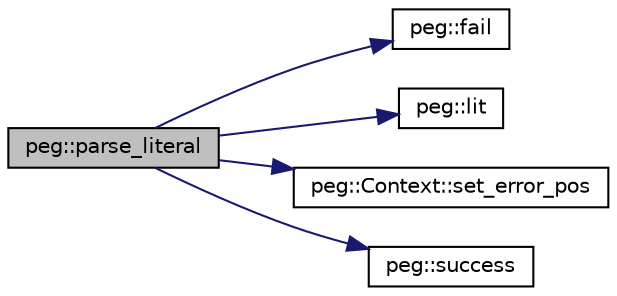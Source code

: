 digraph "peg::parse_literal"
{
 // LATEX_PDF_SIZE
  edge [fontname="Helvetica",fontsize="10",labelfontname="Helvetica",labelfontsize="10"];
  node [fontname="Helvetica",fontsize="10",shape=record];
  rankdir="LR";
  Node1 [label="peg::parse_literal",height=0.2,width=0.4,color="black", fillcolor="grey75", style="filled", fontcolor="black",tooltip=" "];
  Node1 -> Node2 [color="midnightblue",fontsize="10",style="solid",fontname="Helvetica"];
  Node2 [label="peg::fail",height=0.2,width=0.4,color="black", fillcolor="white", style="filled",URL="$namespacepeg.html#a3cd828a67fc649f6f2d8aca875589a7f",tooltip=" "];
  Node1 -> Node3 [color="midnightblue",fontsize="10",style="solid",fontname="Helvetica"];
  Node3 [label="peg::lit",height=0.2,width=0.4,color="black", fillcolor="white", style="filled",URL="$namespacepeg.html#a3516b1cb4146d4f6c011711a27fcbee5",tooltip=" "];
  Node1 -> Node4 [color="midnightblue",fontsize="10",style="solid",fontname="Helvetica"];
  Node4 [label="peg::Context::set_error_pos",height=0.2,width=0.4,color="black", fillcolor="white", style="filled",URL="$classpeg_1_1Context.html#a81867f31527b6d2cad82f8028236dec4",tooltip=" "];
  Node1 -> Node5 [color="midnightblue",fontsize="10",style="solid",fontname="Helvetica"];
  Node5 [label="peg::success",height=0.2,width=0.4,color="black", fillcolor="white", style="filled",URL="$namespacepeg.html#abb0779cb4c0b5f8e157e81bac9686c8a",tooltip=" "];
}
